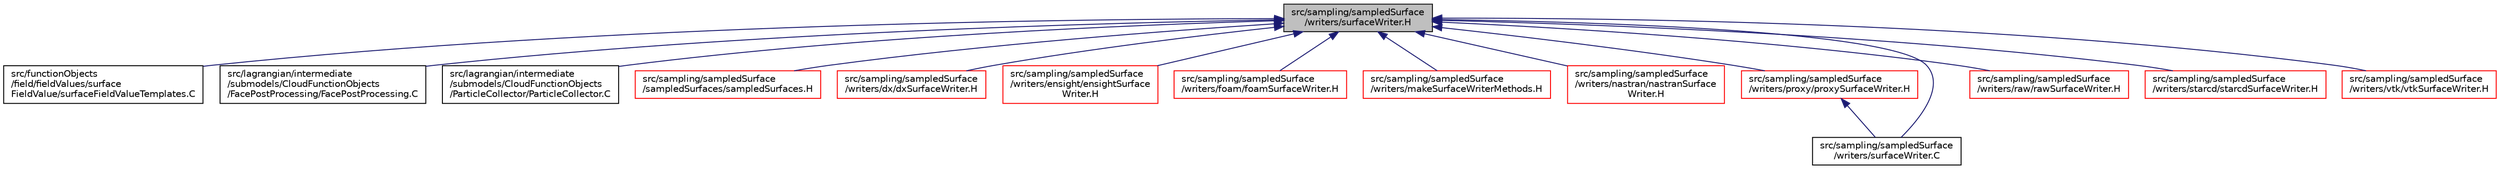 digraph "src/sampling/sampledSurface/writers/surfaceWriter.H"
{
  bgcolor="transparent";
  edge [fontname="Helvetica",fontsize="10",labelfontname="Helvetica",labelfontsize="10"];
  node [fontname="Helvetica",fontsize="10",shape=record];
  Node159 [label="src/sampling/sampledSurface\l/writers/surfaceWriter.H",height=0.2,width=0.4,color="black", fillcolor="grey75", style="filled", fontcolor="black"];
  Node159 -> Node160 [dir="back",color="midnightblue",fontsize="10",style="solid",fontname="Helvetica"];
  Node160 [label="src/functionObjects\l/field/fieldValues/surface\lFieldValue/surfaceFieldValueTemplates.C",height=0.2,width=0.4,color="black",URL="$a04658.html"];
  Node159 -> Node161 [dir="back",color="midnightblue",fontsize="10",style="solid",fontname="Helvetica"];
  Node161 [label="src/lagrangian/intermediate\l/submodels/CloudFunctionObjects\l/FacePostProcessing/FacePostProcessing.C",height=0.2,width=0.4,color="black",URL="$a06233.html"];
  Node159 -> Node162 [dir="back",color="midnightblue",fontsize="10",style="solid",fontname="Helvetica"];
  Node162 [label="src/lagrangian/intermediate\l/submodels/CloudFunctionObjects\l/ParticleCollector/ParticleCollector.C",height=0.2,width=0.4,color="black",URL="$a06242.html"];
  Node159 -> Node163 [dir="back",color="midnightblue",fontsize="10",style="solid",fontname="Helvetica"];
  Node163 [label="src/sampling/sampledSurface\l/sampledSurfaces/sampledSurfaces.H",height=0.2,width=0.4,color="red",URL="$a15146.html"];
  Node159 -> Node168 [dir="back",color="midnightblue",fontsize="10",style="solid",fontname="Helvetica"];
  Node168 [label="src/sampling/sampledSurface\l/writers/dx/dxSurfaceWriter.H",height=0.2,width=0.4,color="red",URL="$a15182.html"];
  Node159 -> Node170 [dir="back",color="midnightblue",fontsize="10",style="solid",fontname="Helvetica"];
  Node170 [label="src/sampling/sampledSurface\l/writers/ensight/ensightSurface\lWriter.H",height=0.2,width=0.4,color="red",URL="$a15194.html"];
  Node159 -> Node172 [dir="back",color="midnightblue",fontsize="10",style="solid",fontname="Helvetica"];
  Node172 [label="src/sampling/sampledSurface\l/writers/foam/foamSurfaceWriter.H",height=0.2,width=0.4,color="red",URL="$a15200.html"];
  Node159 -> Node174 [dir="back",color="midnightblue",fontsize="10",style="solid",fontname="Helvetica"];
  Node174 [label="src/sampling/sampledSurface\l/writers/makeSurfaceWriterMethods.H",height=0.2,width=0.4,color="red",URL="$a15203.html",tooltip="Convenience macros for instantiating writer methods for surfaceWriter classes. "];
  Node159 -> Node180 [dir="back",color="midnightblue",fontsize="10",style="solid",fontname="Helvetica"];
  Node180 [label="src/sampling/sampledSurface\l/writers/nastran/nastranSurface\lWriter.H",height=0.2,width=0.4,color="red",URL="$a15209.html"];
  Node159 -> Node181 [dir="back",color="midnightblue",fontsize="10",style="solid",fontname="Helvetica"];
  Node181 [label="src/sampling/sampledSurface\l/writers/proxy/proxySurfaceWriter.H",height=0.2,width=0.4,color="red",URL="$a15218.html"];
  Node181 -> Node182 [dir="back",color="midnightblue",fontsize="10",style="solid",fontname="Helvetica"];
  Node182 [label="src/sampling/sampledSurface\l/writers/surfaceWriter.C",height=0.2,width=0.4,color="black",URL="$a15233.html"];
  Node159 -> Node183 [dir="back",color="midnightblue",fontsize="10",style="solid",fontname="Helvetica"];
  Node183 [label="src/sampling/sampledSurface\l/writers/raw/rawSurfaceWriter.H",height=0.2,width=0.4,color="red",URL="$a15224.html"];
  Node159 -> Node184 [dir="back",color="midnightblue",fontsize="10",style="solid",fontname="Helvetica"];
  Node184 [label="src/sampling/sampledSurface\l/writers/starcd/starcdSurfaceWriter.H",height=0.2,width=0.4,color="red",URL="$a15230.html"];
  Node159 -> Node182 [dir="back",color="midnightblue",fontsize="10",style="solid",fontname="Helvetica"];
  Node159 -> Node185 [dir="back",color="midnightblue",fontsize="10",style="solid",fontname="Helvetica"];
  Node185 [label="src/sampling/sampledSurface\l/writers/vtk/vtkSurfaceWriter.H",height=0.2,width=0.4,color="red",URL="$a15242.html"];
}
